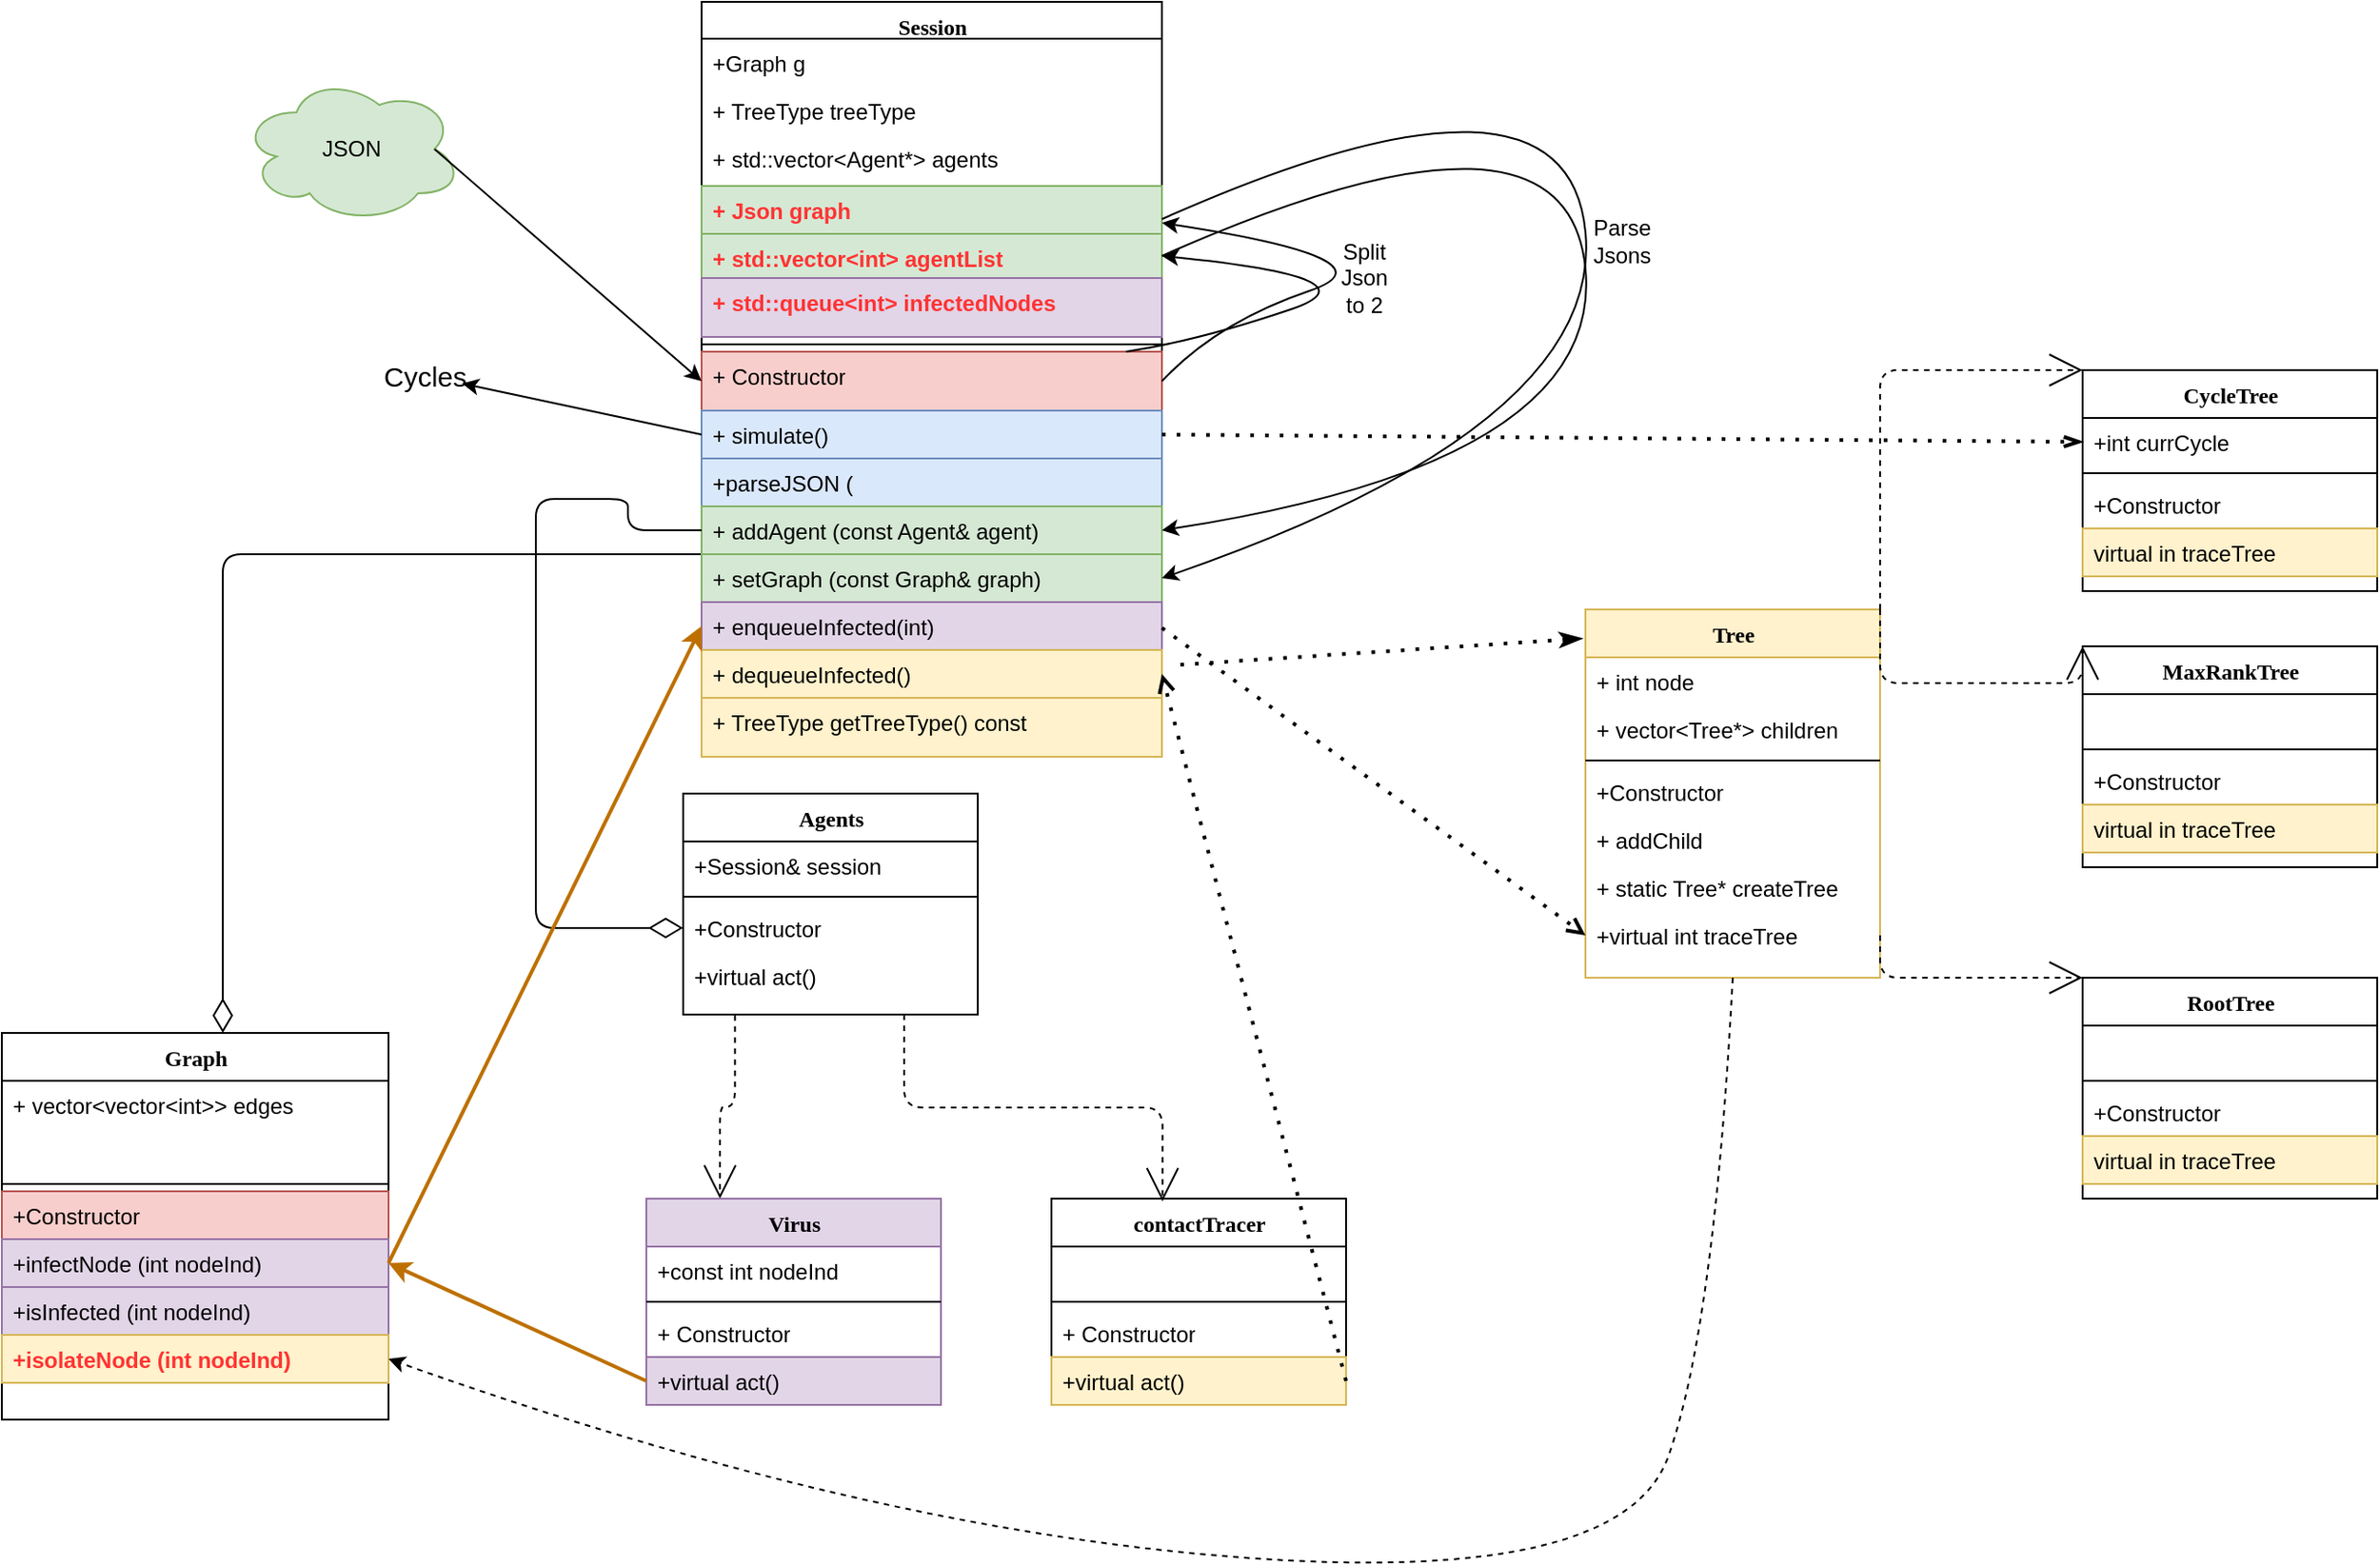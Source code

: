 <mxfile version="13.8.8" type="github">
  <diagram name="Page-1" id="9f46799a-70d6-7492-0946-bef42562c5a5">
    <mxGraphModel dx="920" dy="1364" grid="1" gridSize="10" guides="1" tooltips="1" connect="1" arrows="1" fold="1" page="1" pageScale="1" pageWidth="1100" pageHeight="850" background="#ffffff" math="0" shadow="0">
      <root>
        <mxCell id="0" />
        <mxCell id="1" parent="0" />
        <mxCell id="78961159f06e98e8-124" style="edgeStyle=orthogonalEdgeStyle;html=1;labelBackgroundColor=none;startFill=0;startSize=8;endArrow=diamondThin;endFill=0;endSize=16;fontFamily=Verdana;fontSize=12;" parent="1" source="78961159f06e98e8-17" target="78961159f06e98e8-69" edge="1">
          <mxGeometry relative="1" as="geometry">
            <Array as="points">
              <mxPoint x="140" y="240" />
            </Array>
          </mxGeometry>
        </mxCell>
        <mxCell id="78961159f06e98e8-17" value="Session" style="swimlane;html=1;fontStyle=1;align=center;verticalAlign=top;childLayout=stackLayout;horizontal=1;startSize=20;horizontalStack=0;resizeParent=1;resizeLast=0;collapsible=1;marginBottom=0;swimlaneFillColor=#ffffff;rounded=0;shadow=0;comic=0;labelBackgroundColor=none;strokeWidth=1;fillColor=none;fontFamily=Verdana;fontSize=12" parent="1" vertex="1">
          <mxGeometry x="400" y="-60" width="250" height="410" as="geometry" />
        </mxCell>
        <mxCell id="78961159f06e98e8-21" value="+Graph g" style="text;html=1;strokeColor=none;fillColor=none;align=left;verticalAlign=top;spacingLeft=4;spacingRight=4;whiteSpace=wrap;overflow=hidden;rotatable=0;points=[[0,0.5],[1,0.5]];portConstraint=eastwest;" parent="78961159f06e98e8-17" vertex="1">
          <mxGeometry y="20" width="250" height="26" as="geometry" />
        </mxCell>
        <mxCell id="78961159f06e98e8-23" value="+ TreeType treeType" style="text;html=1;strokeColor=none;fillColor=none;align=left;verticalAlign=top;spacingLeft=4;spacingRight=4;whiteSpace=wrap;overflow=hidden;rotatable=0;points=[[0,0.5],[1,0.5]];portConstraint=eastwest;" parent="78961159f06e98e8-17" vertex="1">
          <mxGeometry y="46" width="250" height="26" as="geometry" />
        </mxCell>
        <mxCell id="78961159f06e98e8-25" value="+ std::vector&amp;lt;Agent*&amp;gt; agents" style="text;html=1;strokeColor=none;fillColor=none;align=left;verticalAlign=top;spacingLeft=4;spacingRight=4;whiteSpace=wrap;overflow=hidden;rotatable=0;points=[[0,0.5],[1,0.5]];portConstraint=eastwest;" parent="78961159f06e98e8-17" vertex="1">
          <mxGeometry y="72" width="250" height="28" as="geometry" />
        </mxCell>
        <mxCell id="TVnjsRauS0rYrFXUHcxL-8" value="+ Json graph" style="text;html=1;strokeColor=#82b366;fillColor=#d5e8d4;align=left;verticalAlign=top;spacingLeft=4;spacingRight=4;whiteSpace=wrap;overflow=hidden;rotatable=0;points=[[0,0.5],[1,0.5]];portConstraint=eastwest;fontColor=#FF3333;fontStyle=1" vertex="1" parent="78961159f06e98e8-17">
          <mxGeometry y="100" width="250" height="26" as="geometry" />
        </mxCell>
        <mxCell id="TVnjsRauS0rYrFXUHcxL-7" value="+ std::vector&amp;lt;int&amp;gt; agentList" style="text;html=1;strokeColor=#82b366;fillColor=#d5e8d4;align=left;verticalAlign=top;spacingLeft=4;spacingRight=4;whiteSpace=wrap;overflow=hidden;rotatable=0;points=[[0,0.5],[1,0.5]];portConstraint=eastwest;fontColor=#FF3333;fontStyle=1" vertex="1" parent="78961159f06e98e8-17">
          <mxGeometry y="126" width="250" height="24" as="geometry" />
        </mxCell>
        <mxCell id="TVnjsRauS0rYrFXUHcxL-58" value="+ std::queue&amp;lt;int&amp;gt; infectedNodes" style="text;html=1;strokeColor=#9673a6;fillColor=#e1d5e7;align=left;verticalAlign=top;spacingLeft=4;spacingRight=4;whiteSpace=wrap;overflow=hidden;rotatable=0;points=[[0,0.5],[1,0.5]];portConstraint=eastwest;fontStyle=1;fontColor=#FF3333;" vertex="1" parent="78961159f06e98e8-17">
          <mxGeometry y="150" width="250" height="32" as="geometry" />
        </mxCell>
        <mxCell id="78961159f06e98e8-19" value="" style="line;html=1;strokeWidth=1;fillColor=none;align=left;verticalAlign=middle;spacingTop=-1;spacingLeft=3;spacingRight=3;rotatable=0;labelPosition=right;points=[];portConstraint=eastwest;" parent="78961159f06e98e8-17" vertex="1">
          <mxGeometry y="182" width="250" height="8" as="geometry" />
        </mxCell>
        <mxCell id="TVnjsRauS0rYrFXUHcxL-9" value="+ Constructor" style="text;html=1;strokeColor=#b85450;fillColor=#f8cecc;align=left;verticalAlign=top;spacingLeft=4;spacingRight=4;whiteSpace=wrap;overflow=hidden;rotatable=0;points=[[0,0.5],[1,0.5]];portConstraint=eastwest;" vertex="1" parent="78961159f06e98e8-17">
          <mxGeometry y="190" width="250" height="32" as="geometry" />
        </mxCell>
        <mxCell id="78961159f06e98e8-20" value="+ simulate()" style="text;html=1;strokeColor=#6c8ebf;fillColor=#dae8fc;align=left;verticalAlign=top;spacingLeft=4;spacingRight=4;whiteSpace=wrap;overflow=hidden;rotatable=0;points=[[0,0.5],[1,0.5]];portConstraint=eastwest;" parent="78961159f06e98e8-17" vertex="1">
          <mxGeometry y="222" width="250" height="26" as="geometry" />
        </mxCell>
        <mxCell id="TVnjsRauS0rYrFXUHcxL-97" value="+parseJSON (" style="text;html=1;strokeColor=#6c8ebf;fillColor=#dae8fc;align=left;verticalAlign=top;spacingLeft=4;spacingRight=4;whiteSpace=wrap;overflow=hidden;rotatable=0;points=[[0,0.5],[1,0.5]];portConstraint=eastwest;" vertex="1" parent="78961159f06e98e8-17">
          <mxGeometry y="248" width="250" height="26" as="geometry" />
        </mxCell>
        <mxCell id="78961159f06e98e8-27" value="+ addAgent (const Agent&amp;amp; agent)" style="text;html=1;strokeColor=#82b366;fillColor=#d5e8d4;align=left;verticalAlign=top;spacingLeft=4;spacingRight=4;whiteSpace=wrap;overflow=hidden;rotatable=0;points=[[0,0.5],[1,0.5]];portConstraint=eastwest;" parent="78961159f06e98e8-17" vertex="1">
          <mxGeometry y="274" width="250" height="26" as="geometry" />
        </mxCell>
        <mxCell id="TVnjsRauS0rYrFXUHcxL-11" value="+ setGraph (const Graph&amp;amp; graph)" style="text;html=1;strokeColor=#82b366;fillColor=#d5e8d4;align=left;verticalAlign=top;spacingLeft=4;spacingRight=4;whiteSpace=wrap;overflow=hidden;rotatable=0;points=[[0,0.5],[1,0.5]];portConstraint=eastwest;" vertex="1" parent="78961159f06e98e8-17">
          <mxGeometry y="300" width="250" height="26" as="geometry" />
        </mxCell>
        <mxCell id="TVnjsRauS0rYrFXUHcxL-3" value="+ enqueueInfected(int)" style="text;html=1;strokeColor=#9673a6;fillColor=#e1d5e7;align=left;verticalAlign=top;spacingLeft=4;spacingRight=4;whiteSpace=wrap;overflow=hidden;rotatable=0;points=[[0,0.5],[1,0.5]];portConstraint=eastwest;" vertex="1" parent="78961159f06e98e8-17">
          <mxGeometry y="326" width="250" height="26" as="geometry" />
        </mxCell>
        <mxCell id="TVnjsRauS0rYrFXUHcxL-4" value="+ dequeueInfected()" style="text;html=1;align=left;verticalAlign=top;spacingLeft=4;spacingRight=4;whiteSpace=wrap;overflow=hidden;rotatable=0;points=[[0,0.5],[1,0.5]];portConstraint=eastwest;fillColor=#fff2cc;strokeColor=#d6b656;" vertex="1" parent="78961159f06e98e8-17">
          <mxGeometry y="352" width="250" height="26" as="geometry" />
        </mxCell>
        <mxCell id="TVnjsRauS0rYrFXUHcxL-5" value="+ TreeType getTreeType() const" style="text;html=1;strokeColor=#d6b656;fillColor=#fff2cc;align=left;verticalAlign=top;spacingLeft=4;spacingRight=4;whiteSpace=wrap;overflow=hidden;rotatable=0;points=[[0,0.5],[1,0.5]];portConstraint=eastwest;" vertex="1" parent="78961159f06e98e8-17">
          <mxGeometry y="378" width="250" height="32" as="geometry" />
        </mxCell>
        <mxCell id="TVnjsRauS0rYrFXUHcxL-10" value="" style="curved=1;endArrow=classic;html=1;exitX=1;exitY=0.5;exitDx=0;exitDy=0;entryX=1;entryY=0.769;entryDx=0;entryDy=0;entryPerimeter=0;" edge="1" parent="78961159f06e98e8-17" source="TVnjsRauS0rYrFXUHcxL-9" target="TVnjsRauS0rYrFXUHcxL-8">
          <mxGeometry width="50" height="50" relative="1" as="geometry">
            <mxPoint x="190" y="280" as="sourcePoint" />
            <mxPoint x="240" y="230" as="targetPoint" />
            <Array as="points">
              <mxPoint x="280" y="174" />
              <mxPoint x="380" y="140" />
            </Array>
          </mxGeometry>
        </mxCell>
        <mxCell id="TVnjsRauS0rYrFXUHcxL-12" value="" style="curved=1;endArrow=classic;html=1;entryX=1;entryY=0.5;entryDx=0;entryDy=0;" edge="1" parent="78961159f06e98e8-17" source="TVnjsRauS0rYrFXUHcxL-9" target="TVnjsRauS0rYrFXUHcxL-7">
          <mxGeometry width="50" height="50" relative="1" as="geometry">
            <mxPoint x="260" y="184" as="sourcePoint" />
            <mxPoint x="240" y="123.0" as="targetPoint" />
            <Array as="points">
              <mxPoint x="270" y="184" />
              <mxPoint x="370" y="150" />
            </Array>
          </mxGeometry>
        </mxCell>
        <mxCell id="TVnjsRauS0rYrFXUHcxL-21" value="" style="curved=1;endArrow=classic;html=1;exitX=1;exitY=0.5;exitDx=0;exitDy=0;entryX=1;entryY=0.5;entryDx=0;entryDy=0;" edge="1" parent="78961159f06e98e8-17" source="TVnjsRauS0rYrFXUHcxL-7" target="78961159f06e98e8-27">
          <mxGeometry width="50" height="50" relative="1" as="geometry">
            <mxPoint x="100" y="320" as="sourcePoint" />
            <mxPoint x="640" y="260" as="targetPoint" />
            <Array as="points">
              <mxPoint x="470" y="40" />
              <mxPoint x="490" y="250" />
            </Array>
          </mxGeometry>
        </mxCell>
        <mxCell id="78961159f06e98e8-129" style="edgeStyle=elbowEdgeStyle;html=1;labelBackgroundColor=none;startFill=0;startSize=8;endArrow=open;endFill=0;endSize=16;fontFamily=Verdana;fontSize=12;elbow=vertical;dashed=1;exitX=0.176;exitY=1.321;exitDx=0;exitDy=0;exitPerimeter=0;entryX=0.25;entryY=0;entryDx=0;entryDy=0;" parent="1" source="78961159f06e98e8-91" target="78961159f06e98e8-95" edge="1">
          <mxGeometry relative="1" as="geometry" />
        </mxCell>
        <mxCell id="78961159f06e98e8-56" value="Tree" style="swimlane;html=1;fontStyle=1;align=center;verticalAlign=top;childLayout=stackLayout;horizontal=1;startSize=26;horizontalStack=0;resizeParent=1;resizeLast=0;collapsible=1;marginBottom=0;swimlaneFillColor=#ffffff;rounded=0;shadow=0;comic=0;labelBackgroundColor=none;strokeWidth=1;fillColor=#fff2cc;fontFamily=Verdana;fontSize=12;strokeColor=#d6b656;" parent="1" vertex="1">
          <mxGeometry x="880" y="270" width="160" height="200" as="geometry" />
        </mxCell>
        <mxCell id="78961159f06e98e8-57" value="+ int node" style="text;html=1;strokeColor=none;fillColor=none;align=left;verticalAlign=top;spacingLeft=4;spacingRight=4;whiteSpace=wrap;overflow=hidden;rotatable=0;points=[[0,0.5],[1,0.5]];portConstraint=eastwest;" parent="78961159f06e98e8-56" vertex="1">
          <mxGeometry y="26" width="160" height="26" as="geometry" />
        </mxCell>
        <mxCell id="78961159f06e98e8-63" value="+ vector&amp;lt;Tree*&amp;gt; children" style="text;html=1;strokeColor=none;fillColor=none;align=left;verticalAlign=top;spacingLeft=4;spacingRight=4;whiteSpace=wrap;overflow=hidden;rotatable=0;points=[[0,0.5],[1,0.5]];portConstraint=eastwest;" parent="78961159f06e98e8-56" vertex="1">
          <mxGeometry y="52" width="160" height="26" as="geometry" />
        </mxCell>
        <mxCell id="78961159f06e98e8-64" value="" style="line;html=1;strokeWidth=1;fillColor=none;align=left;verticalAlign=middle;spacingTop=-1;spacingLeft=3;spacingRight=3;rotatable=0;labelPosition=right;points=[];portConstraint=eastwest;" parent="78961159f06e98e8-56" vertex="1">
          <mxGeometry y="78" width="160" height="8" as="geometry" />
        </mxCell>
        <mxCell id="78961159f06e98e8-65" value="+Constructor" style="text;html=1;strokeColor=none;fillColor=none;align=left;verticalAlign=top;spacingLeft=4;spacingRight=4;whiteSpace=wrap;overflow=hidden;rotatable=0;points=[[0,0.5],[1,0.5]];portConstraint=eastwest;" parent="78961159f06e98e8-56" vertex="1">
          <mxGeometry y="86" width="160" height="26" as="geometry" />
        </mxCell>
        <mxCell id="78961159f06e98e8-66" value="+ addChild" style="text;html=1;strokeColor=none;fillColor=none;align=left;verticalAlign=top;spacingLeft=4;spacingRight=4;whiteSpace=wrap;overflow=hidden;rotatable=0;points=[[0,0.5],[1,0.5]];portConstraint=eastwest;" parent="78961159f06e98e8-56" vertex="1">
          <mxGeometry y="112" width="160" height="26" as="geometry" />
        </mxCell>
        <mxCell id="78961159f06e98e8-68" value="+ static Tree* createTree" style="text;html=1;strokeColor=none;fillColor=none;align=left;verticalAlign=top;spacingLeft=4;spacingRight=4;whiteSpace=wrap;overflow=hidden;rotatable=0;points=[[0,0.5],[1,0.5]];portConstraint=eastwest;" parent="78961159f06e98e8-56" vertex="1">
          <mxGeometry y="138" width="160" height="26" as="geometry" />
        </mxCell>
        <mxCell id="TVnjsRauS0rYrFXUHcxL-59" value="+virtual int traceTree" style="text;html=1;strokeColor=none;fillColor=none;align=left;verticalAlign=top;spacingLeft=4;spacingRight=4;whiteSpace=wrap;overflow=hidden;rotatable=0;points=[[0,0.5],[1,0.5]];portConstraint=eastwest;" vertex="1" parent="78961159f06e98e8-56">
          <mxGeometry y="164" width="160" height="26" as="geometry" />
        </mxCell>
        <mxCell id="78961159f06e98e8-69" value="Graph" style="swimlane;html=1;fontStyle=1;align=center;verticalAlign=top;childLayout=stackLayout;horizontal=1;startSize=26;horizontalStack=0;resizeParent=1;resizeLast=0;collapsible=1;marginBottom=0;swimlaneFillColor=#ffffff;rounded=0;shadow=0;comic=0;labelBackgroundColor=none;strokeWidth=1;fillColor=none;fontFamily=Verdana;fontSize=12" parent="1" vertex="1">
          <mxGeometry x="20" y="500" width="210" height="210" as="geometry" />
        </mxCell>
        <mxCell id="78961159f06e98e8-70" value="+ vector&amp;lt;vector&amp;lt;int&amp;gt;&amp;gt; edges" style="text;html=1;strokeColor=none;fillColor=none;align=left;verticalAlign=top;spacingLeft=4;spacingRight=4;whiteSpace=wrap;overflow=hidden;rotatable=0;points=[[0,0.5],[1,0.5]];portConstraint=eastwest;" parent="78961159f06e98e8-69" vertex="1">
          <mxGeometry y="26" width="210" height="26" as="geometry" />
        </mxCell>
        <mxCell id="TVnjsRauS0rYrFXUHcxL-87" value="&amp;nbsp;" style="text;html=1;strokeColor=none;fillColor=none;align=left;verticalAlign=top;spacingLeft=4;spacingRight=4;whiteSpace=wrap;overflow=hidden;rotatable=0;points=[[0,0.5],[1,0.5]];portConstraint=eastwest;" vertex="1" parent="78961159f06e98e8-69">
          <mxGeometry y="52" width="210" height="26" as="geometry" />
        </mxCell>
        <mxCell id="78961159f06e98e8-77" value="" style="line;html=1;strokeWidth=1;fillColor=none;align=left;verticalAlign=middle;spacingTop=-1;spacingLeft=3;spacingRight=3;rotatable=0;labelPosition=right;points=[];portConstraint=eastwest;" parent="78961159f06e98e8-69" vertex="1">
          <mxGeometry y="78" width="210" height="8" as="geometry" />
        </mxCell>
        <mxCell id="78961159f06e98e8-78" value="+Constructor" style="text;html=1;strokeColor=#b85450;fillColor=#f8cecc;align=left;verticalAlign=top;spacingLeft=4;spacingRight=4;whiteSpace=wrap;overflow=hidden;rotatable=0;points=[[0,0.5],[1,0.5]];portConstraint=eastwest;" parent="78961159f06e98e8-69" vertex="1">
          <mxGeometry y="86" width="210" height="26" as="geometry" />
        </mxCell>
        <mxCell id="78961159f06e98e8-79" value="+infectNode (int nodeInd)" style="text;html=1;strokeColor=#9673a6;fillColor=#e1d5e7;align=left;verticalAlign=top;spacingLeft=4;spacingRight=4;whiteSpace=wrap;overflow=hidden;rotatable=0;points=[[0,0.5],[1,0.5]];portConstraint=eastwest;" parent="78961159f06e98e8-69" vertex="1">
          <mxGeometry y="112" width="210" height="26" as="geometry" />
        </mxCell>
        <mxCell id="78961159f06e98e8-80" value="+isInfected (int nodeInd)" style="text;html=1;strokeColor=#9673a6;fillColor=#e1d5e7;align=left;verticalAlign=top;spacingLeft=4;spacingRight=4;whiteSpace=wrap;overflow=hidden;rotatable=0;points=[[0,0.5],[1,0.5]];portConstraint=eastwest;" parent="78961159f06e98e8-69" vertex="1">
          <mxGeometry y="138" width="210" height="26" as="geometry" />
        </mxCell>
        <mxCell id="TVnjsRauS0rYrFXUHcxL-91" value="+isolateNode (int nodeInd)" style="text;html=1;strokeColor=#d6b656;fillColor=#fff2cc;align=left;verticalAlign=top;spacingLeft=4;spacingRight=4;whiteSpace=wrap;overflow=hidden;rotatable=0;points=[[0,0.5],[1,0.5]];portConstraint=eastwest;fontColor=#FF3333;fontStyle=1" vertex="1" parent="78961159f06e98e8-69">
          <mxGeometry y="164" width="210" height="26" as="geometry" />
        </mxCell>
        <mxCell id="78961159f06e98e8-82" value="Agents" style="swimlane;html=1;fontStyle=1;align=center;verticalAlign=top;childLayout=stackLayout;horizontal=1;startSize=26;horizontalStack=0;resizeParent=1;resizeLast=0;collapsible=1;marginBottom=0;swimlaneFillColor=#ffffff;rounded=0;shadow=0;comic=0;labelBackgroundColor=none;strokeWidth=1;fillColor=none;fontFamily=Verdana;fontSize=12" parent="1" vertex="1">
          <mxGeometry x="390" y="370" width="160" height="120" as="geometry" />
        </mxCell>
        <mxCell id="78961159f06e98e8-83" value="+Session&amp;amp; session" style="text;html=1;strokeColor=none;fillColor=none;align=left;verticalAlign=top;spacingLeft=4;spacingRight=4;whiteSpace=wrap;overflow=hidden;rotatable=0;points=[[0,0.5],[1,0.5]];portConstraint=eastwest;" parent="78961159f06e98e8-82" vertex="1">
          <mxGeometry y="26" width="160" height="26" as="geometry" />
        </mxCell>
        <mxCell id="78961159f06e98e8-90" value="" style="line;html=1;strokeWidth=1;fillColor=none;align=left;verticalAlign=middle;spacingTop=-1;spacingLeft=3;spacingRight=3;rotatable=0;labelPosition=right;points=[];portConstraint=eastwest;" parent="78961159f06e98e8-82" vertex="1">
          <mxGeometry y="52" width="160" height="8" as="geometry" />
        </mxCell>
        <mxCell id="78961159f06e98e8-94" value="+Constructor" style="text;html=1;strokeColor=none;fillColor=none;align=left;verticalAlign=top;spacingLeft=4;spacingRight=4;whiteSpace=wrap;overflow=hidden;rotatable=0;points=[[0,0.5],[1,0.5]];portConstraint=eastwest;" parent="78961159f06e98e8-82" vertex="1">
          <mxGeometry y="60" width="160" height="26" as="geometry" />
        </mxCell>
        <mxCell id="78961159f06e98e8-91" value="+virtual act()" style="text;html=1;strokeColor=none;fillColor=none;align=left;verticalAlign=top;spacingLeft=4;spacingRight=4;whiteSpace=wrap;overflow=hidden;rotatable=0;points=[[0,0.5],[1,0.5]];portConstraint=eastwest;" parent="78961159f06e98e8-82" vertex="1">
          <mxGeometry y="86" width="160" height="26" as="geometry" />
        </mxCell>
        <mxCell id="78961159f06e98e8-95" value="Virus" style="swimlane;html=1;fontStyle=1;align=center;verticalAlign=top;childLayout=stackLayout;horizontal=1;startSize=26;horizontalStack=0;resizeParent=1;resizeLast=0;collapsible=1;marginBottom=0;swimlaneFillColor=#ffffff;rounded=0;shadow=0;comic=0;labelBackgroundColor=none;strokeWidth=1;fillColor=#e1d5e7;fontFamily=Verdana;fontSize=12;strokeColor=#9673a6;" parent="1" vertex="1">
          <mxGeometry x="370" y="590" width="160" height="112" as="geometry" />
        </mxCell>
        <mxCell id="78961159f06e98e8-96" value="+const int nodeInd" style="text;html=1;strokeColor=none;fillColor=none;align=left;verticalAlign=top;spacingLeft=4;spacingRight=4;whiteSpace=wrap;overflow=hidden;rotatable=0;points=[[0,0.5],[1,0.5]];portConstraint=eastwest;" parent="78961159f06e98e8-95" vertex="1">
          <mxGeometry y="26" width="160" height="26" as="geometry" />
        </mxCell>
        <mxCell id="78961159f06e98e8-103" value="" style="line;html=1;strokeWidth=1;fillColor=none;align=left;verticalAlign=middle;spacingTop=-1;spacingLeft=3;spacingRight=3;rotatable=0;labelPosition=right;points=[];portConstraint=eastwest;" parent="78961159f06e98e8-95" vertex="1">
          <mxGeometry y="52" width="160" height="8" as="geometry" />
        </mxCell>
        <mxCell id="78961159f06e98e8-104" value="+ Constructor" style="text;html=1;strokeColor=none;fillColor=none;align=left;verticalAlign=top;spacingLeft=4;spacingRight=4;whiteSpace=wrap;overflow=hidden;rotatable=0;points=[[0,0.5],[1,0.5]];portConstraint=eastwest;" parent="78961159f06e98e8-95" vertex="1">
          <mxGeometry y="60" width="160" height="26" as="geometry" />
        </mxCell>
        <mxCell id="TVnjsRauS0rYrFXUHcxL-29" value="+virtual act()" style="text;html=1;strokeColor=#9673a6;fillColor=#e1d5e7;align=left;verticalAlign=top;spacingLeft=4;spacingRight=4;whiteSpace=wrap;overflow=hidden;rotatable=0;points=[[0,0.5],[1,0.5]];portConstraint=eastwest;" vertex="1" parent="78961159f06e98e8-95">
          <mxGeometry y="86" width="160" height="26" as="geometry" />
        </mxCell>
        <mxCell id="78961159f06e98e8-108" value="contactTracer" style="swimlane;html=1;fontStyle=1;align=center;verticalAlign=top;childLayout=stackLayout;horizontal=1;startSize=26;horizontalStack=0;resizeParent=1;resizeLast=0;collapsible=1;marginBottom=0;swimlaneFillColor=#ffffff;rounded=0;shadow=0;comic=0;labelBackgroundColor=none;strokeWidth=1;fillColor=none;fontFamily=Verdana;fontSize=12" parent="1" vertex="1">
          <mxGeometry x="590" y="590" width="160" height="112" as="geometry" />
        </mxCell>
        <mxCell id="78961159f06e98e8-110" value="&amp;nbsp;" style="text;html=1;strokeColor=none;fillColor=none;align=left;verticalAlign=top;spacingLeft=4;spacingRight=4;whiteSpace=wrap;overflow=hidden;rotatable=0;points=[[0,0.5],[1,0.5]];portConstraint=eastwest;" parent="78961159f06e98e8-108" vertex="1">
          <mxGeometry y="26" width="160" height="26" as="geometry" />
        </mxCell>
        <mxCell id="78961159f06e98e8-116" value="" style="line;html=1;strokeWidth=1;fillColor=none;align=left;verticalAlign=middle;spacingTop=-1;spacingLeft=3;spacingRight=3;rotatable=0;labelPosition=right;points=[];portConstraint=eastwest;" parent="78961159f06e98e8-108" vertex="1">
          <mxGeometry y="52" width="160" height="8" as="geometry" />
        </mxCell>
        <mxCell id="TVnjsRauS0rYrFXUHcxL-30" value="+ Constructor" style="text;html=1;strokeColor=none;fillColor=none;align=left;verticalAlign=top;spacingLeft=4;spacingRight=4;whiteSpace=wrap;overflow=hidden;rotatable=0;points=[[0,0.5],[1,0.5]];portConstraint=eastwest;" vertex="1" parent="78961159f06e98e8-108">
          <mxGeometry y="60" width="160" height="26" as="geometry" />
        </mxCell>
        <mxCell id="TVnjsRauS0rYrFXUHcxL-31" value="+virtual act()" style="text;html=1;strokeColor=#d6b656;fillColor=#fff2cc;align=left;verticalAlign=top;spacingLeft=4;spacingRight=4;whiteSpace=wrap;overflow=hidden;rotatable=0;points=[[0,0.5],[1,0.5]];portConstraint=eastwest;" vertex="1" parent="78961159f06e98e8-108">
          <mxGeometry y="86" width="160" height="26" as="geometry" />
        </mxCell>
        <mxCell id="TVnjsRauS0rYrFXUHcxL-1" value="JSON" style="ellipse;shape=cloud;whiteSpace=wrap;html=1;fillColor=#d5e8d4;strokeColor=#82b366;" vertex="1" parent="1">
          <mxGeometry x="150" y="-20" width="120" height="80" as="geometry" />
        </mxCell>
        <mxCell id="TVnjsRauS0rYrFXUHcxL-6" value="" style="endArrow=classic;html=1;entryX=0;entryY=0.5;entryDx=0;entryDy=0;exitX=0.875;exitY=0.5;exitDx=0;exitDy=0;exitPerimeter=0;" edge="1" parent="1" source="TVnjsRauS0rYrFXUHcxL-1" target="TVnjsRauS0rYrFXUHcxL-9">
          <mxGeometry width="50" height="50" relative="1" as="geometry">
            <mxPoint x="580" y="320" as="sourcePoint" />
            <mxPoint x="630" y="270" as="targetPoint" />
          </mxGeometry>
        </mxCell>
        <mxCell id="TVnjsRauS0rYrFXUHcxL-22" value="" style="curved=1;endArrow=classic;html=1;exitX=1;exitY=0.5;exitDx=0;exitDy=0;entryX=1;entryY=0.5;entryDx=0;entryDy=0;" edge="1" parent="1" target="TVnjsRauS0rYrFXUHcxL-11">
          <mxGeometry width="50" height="50" relative="1" as="geometry">
            <mxPoint x="650" y="58" as="sourcePoint" />
            <mxPoint x="650" y="149.0" as="targetPoint" />
            <Array as="points">
              <mxPoint x="870" y="-40" />
              <mxPoint x="890" y="170" />
            </Array>
          </mxGeometry>
        </mxCell>
        <mxCell id="TVnjsRauS0rYrFXUHcxL-26" value="Split Json to 2" style="text;html=1;strokeColor=none;fillColor=none;align=center;verticalAlign=middle;whiteSpace=wrap;rounded=0;" vertex="1" parent="1">
          <mxGeometry x="740" y="80" width="40" height="20" as="geometry" />
        </mxCell>
        <mxCell id="TVnjsRauS0rYrFXUHcxL-27" value="Parse Jsons" style="text;html=1;strokeColor=none;fillColor=none;align=center;verticalAlign=middle;whiteSpace=wrap;rounded=0;" vertex="1" parent="1">
          <mxGeometry x="880" y="60" width="40" height="20" as="geometry" />
        </mxCell>
        <mxCell id="TVnjsRauS0rYrFXUHcxL-28" style="edgeStyle=orthogonalEdgeStyle;html=1;labelBackgroundColor=none;startFill=0;startSize=8;endArrow=diamondThin;endFill=0;endSize=16;fontFamily=Verdana;fontSize=12;exitX=0;exitY=0.5;exitDx=0;exitDy=0;" edge="1" parent="1" source="78961159f06e98e8-27" target="78961159f06e98e8-94">
          <mxGeometry relative="1" as="geometry">
            <Array as="points">
              <mxPoint x="360" y="210" />
              <mxPoint x="310" y="210" />
              <mxPoint x="310" y="443" />
            </Array>
            <mxPoint x="330" y="230" as="sourcePoint" />
            <mxPoint x="180" y="340" as="targetPoint" />
          </mxGeometry>
        </mxCell>
        <mxCell id="TVnjsRauS0rYrFXUHcxL-51" value="" style="endArrow=classic;html=1;exitX=0;exitY=0.5;exitDx=0;exitDy=0;" edge="1" parent="1" source="78961159f06e98e8-20" target="TVnjsRauS0rYrFXUHcxL-52">
          <mxGeometry width="50" height="50" relative="1" as="geometry">
            <mxPoint x="630" y="260" as="sourcePoint" />
            <mxPoint x="260" y="143" as="targetPoint" />
          </mxGeometry>
        </mxCell>
        <mxCell id="TVnjsRauS0rYrFXUHcxL-52" value="&lt;font style=&quot;font-size: 15px&quot;&gt;Cycles&lt;/font&gt;" style="text;html=1;strokeColor=none;fillColor=none;align=center;verticalAlign=middle;whiteSpace=wrap;rounded=0;" vertex="1" parent="1">
          <mxGeometry x="230" y="133" width="40" height="20" as="geometry" />
        </mxCell>
        <mxCell id="TVnjsRauS0rYrFXUHcxL-60" value="CycleTree" style="swimlane;html=1;fontStyle=1;align=center;verticalAlign=top;childLayout=stackLayout;horizontal=1;startSize=26;horizontalStack=0;resizeParent=1;resizeLast=0;collapsible=1;marginBottom=0;swimlaneFillColor=#ffffff;rounded=0;shadow=0;comic=0;labelBackgroundColor=none;strokeWidth=1;fillColor=none;fontFamily=Verdana;fontSize=12" vertex="1" parent="1">
          <mxGeometry x="1150" y="140" width="160" height="120" as="geometry" />
        </mxCell>
        <mxCell id="TVnjsRauS0rYrFXUHcxL-61" value="+int currCycle" style="text;html=1;strokeColor=none;fillColor=none;align=left;verticalAlign=top;spacingLeft=4;spacingRight=4;whiteSpace=wrap;overflow=hidden;rotatable=0;points=[[0,0.5],[1,0.5]];portConstraint=eastwest;" vertex="1" parent="TVnjsRauS0rYrFXUHcxL-60">
          <mxGeometry y="26" width="160" height="26" as="geometry" />
        </mxCell>
        <mxCell id="TVnjsRauS0rYrFXUHcxL-63" value="" style="line;html=1;strokeWidth=1;fillColor=none;align=left;verticalAlign=middle;spacingTop=-1;spacingLeft=3;spacingRight=3;rotatable=0;labelPosition=right;points=[];portConstraint=eastwest;" vertex="1" parent="TVnjsRauS0rYrFXUHcxL-60">
          <mxGeometry y="52" width="160" height="8" as="geometry" />
        </mxCell>
        <mxCell id="TVnjsRauS0rYrFXUHcxL-66" value="+Constructor" style="text;html=1;strokeColor=none;fillColor=none;align=left;verticalAlign=top;spacingLeft=4;spacingRight=4;whiteSpace=wrap;overflow=hidden;rotatable=0;points=[[0,0.5],[1,0.5]];portConstraint=eastwest;" vertex="1" parent="TVnjsRauS0rYrFXUHcxL-60">
          <mxGeometry y="60" width="160" height="26" as="geometry" />
        </mxCell>
        <mxCell id="TVnjsRauS0rYrFXUHcxL-68" value="virtual in traceTree" style="text;html=1;strokeColor=#d6b656;fillColor=#fff2cc;align=left;verticalAlign=top;spacingLeft=4;spacingRight=4;whiteSpace=wrap;overflow=hidden;rotatable=0;points=[[0,0.5],[1,0.5]];portConstraint=eastwest;" vertex="1" parent="TVnjsRauS0rYrFXUHcxL-60">
          <mxGeometry y="86" width="160" height="26" as="geometry" />
        </mxCell>
        <mxCell id="TVnjsRauS0rYrFXUHcxL-69" style="edgeStyle=elbowEdgeStyle;html=1;labelBackgroundColor=none;startFill=0;startSize=8;endArrow=open;endFill=0;endSize=16;fontFamily=Verdana;fontSize=12;elbow=vertical;dashed=1;exitX=0.75;exitY=1;exitDx=0;exitDy=0;entryX=0.377;entryY=0.013;entryDx=0;entryDy=0;entryPerimeter=0;" edge="1" parent="1" source="78961159f06e98e8-82" target="78961159f06e98e8-108">
          <mxGeometry relative="1" as="geometry">
            <mxPoint x="518.16" y="489.996" as="sourcePoint" />
            <mxPoint x="510" y="589.65" as="targetPoint" />
          </mxGeometry>
        </mxCell>
        <mxCell id="TVnjsRauS0rYrFXUHcxL-70" style="edgeStyle=elbowEdgeStyle;html=1;labelBackgroundColor=none;startFill=0;startSize=8;endArrow=open;endFill=0;endSize=16;fontFamily=Verdana;fontSize=12;elbow=vertical;dashed=1;exitX=1;exitY=0;exitDx=0;exitDy=0;entryX=0;entryY=0;entryDx=0;entryDy=0;" edge="1" parent="1" source="78961159f06e98e8-56" target="TVnjsRauS0rYrFXUHcxL-60">
          <mxGeometry relative="1" as="geometry">
            <mxPoint x="1070" y="360" as="sourcePoint" />
            <mxPoint x="1210.32" y="461.456" as="targetPoint" />
            <Array as="points">
              <mxPoint x="1010" y="140" />
            </Array>
          </mxGeometry>
        </mxCell>
        <mxCell id="TVnjsRauS0rYrFXUHcxL-71" value="MaxRankTree" style="swimlane;html=1;fontStyle=1;align=center;verticalAlign=top;childLayout=stackLayout;horizontal=1;startSize=26;horizontalStack=0;resizeParent=1;resizeLast=0;collapsible=1;marginBottom=0;swimlaneFillColor=#ffffff;rounded=0;shadow=0;comic=0;labelBackgroundColor=none;strokeWidth=1;fillColor=none;fontFamily=Verdana;fontSize=12" vertex="1" parent="1">
          <mxGeometry x="1150" y="290" width="160" height="120" as="geometry" />
        </mxCell>
        <mxCell id="TVnjsRauS0rYrFXUHcxL-72" value="&amp;nbsp;" style="text;html=1;strokeColor=none;fillColor=none;align=left;verticalAlign=top;spacingLeft=4;spacingRight=4;whiteSpace=wrap;overflow=hidden;rotatable=0;points=[[0,0.5],[1,0.5]];portConstraint=eastwest;" vertex="1" parent="TVnjsRauS0rYrFXUHcxL-71">
          <mxGeometry y="26" width="160" height="26" as="geometry" />
        </mxCell>
        <mxCell id="TVnjsRauS0rYrFXUHcxL-73" value="" style="line;html=1;strokeWidth=1;fillColor=none;align=left;verticalAlign=middle;spacingTop=-1;spacingLeft=3;spacingRight=3;rotatable=0;labelPosition=right;points=[];portConstraint=eastwest;" vertex="1" parent="TVnjsRauS0rYrFXUHcxL-71">
          <mxGeometry y="52" width="160" height="8" as="geometry" />
        </mxCell>
        <mxCell id="TVnjsRauS0rYrFXUHcxL-74" value="+Constructor" style="text;html=1;strokeColor=none;fillColor=none;align=left;verticalAlign=top;spacingLeft=4;spacingRight=4;whiteSpace=wrap;overflow=hidden;rotatable=0;points=[[0,0.5],[1,0.5]];portConstraint=eastwest;" vertex="1" parent="TVnjsRauS0rYrFXUHcxL-71">
          <mxGeometry y="60" width="160" height="26" as="geometry" />
        </mxCell>
        <mxCell id="TVnjsRauS0rYrFXUHcxL-75" value="virtual in traceTree" style="text;html=1;strokeColor=#d6b656;fillColor=#fff2cc;align=left;verticalAlign=top;spacingLeft=4;spacingRight=4;whiteSpace=wrap;overflow=hidden;rotatable=0;points=[[0,0.5],[1,0.5]];portConstraint=eastwest;" vertex="1" parent="TVnjsRauS0rYrFXUHcxL-71">
          <mxGeometry y="86" width="160" height="26" as="geometry" />
        </mxCell>
        <mxCell id="TVnjsRauS0rYrFXUHcxL-76" value="RootTree" style="swimlane;html=1;fontStyle=1;align=center;verticalAlign=top;childLayout=stackLayout;horizontal=1;startSize=26;horizontalStack=0;resizeParent=1;resizeLast=0;collapsible=1;marginBottom=0;swimlaneFillColor=#ffffff;rounded=0;shadow=0;comic=0;labelBackgroundColor=none;strokeWidth=1;fillColor=none;fontFamily=Verdana;fontSize=12" vertex="1" parent="1">
          <mxGeometry x="1150" y="470" width="160" height="120" as="geometry" />
        </mxCell>
        <mxCell id="TVnjsRauS0rYrFXUHcxL-77" value="&amp;nbsp;" style="text;html=1;strokeColor=none;fillColor=none;align=left;verticalAlign=top;spacingLeft=4;spacingRight=4;whiteSpace=wrap;overflow=hidden;rotatable=0;points=[[0,0.5],[1,0.5]];portConstraint=eastwest;" vertex="1" parent="TVnjsRauS0rYrFXUHcxL-76">
          <mxGeometry y="26" width="160" height="26" as="geometry" />
        </mxCell>
        <mxCell id="TVnjsRauS0rYrFXUHcxL-78" value="" style="line;html=1;strokeWidth=1;fillColor=none;align=left;verticalAlign=middle;spacingTop=-1;spacingLeft=3;spacingRight=3;rotatable=0;labelPosition=right;points=[];portConstraint=eastwest;" vertex="1" parent="TVnjsRauS0rYrFXUHcxL-76">
          <mxGeometry y="52" width="160" height="8" as="geometry" />
        </mxCell>
        <mxCell id="TVnjsRauS0rYrFXUHcxL-79" value="+Constructor" style="text;html=1;strokeColor=none;fillColor=none;align=left;verticalAlign=top;spacingLeft=4;spacingRight=4;whiteSpace=wrap;overflow=hidden;rotatable=0;points=[[0,0.5],[1,0.5]];portConstraint=eastwest;" vertex="1" parent="TVnjsRauS0rYrFXUHcxL-76">
          <mxGeometry y="60" width="160" height="26" as="geometry" />
        </mxCell>
        <mxCell id="TVnjsRauS0rYrFXUHcxL-80" value="virtual in traceTree" style="text;html=1;strokeColor=#d6b656;fillColor=#fff2cc;align=left;verticalAlign=top;spacingLeft=4;spacingRight=4;whiteSpace=wrap;overflow=hidden;rotatable=0;points=[[0,0.5],[1,0.5]];portConstraint=eastwest;" vertex="1" parent="TVnjsRauS0rYrFXUHcxL-76">
          <mxGeometry y="86" width="160" height="26" as="geometry" />
        </mxCell>
        <mxCell id="TVnjsRauS0rYrFXUHcxL-81" style="edgeStyle=elbowEdgeStyle;html=1;labelBackgroundColor=none;startFill=0;startSize=8;endArrow=open;endFill=0;endSize=16;fontFamily=Verdana;fontSize=12;elbow=vertical;dashed=1;exitX=1;exitY=0;exitDx=0;exitDy=0;entryX=0;entryY=0;entryDx=0;entryDy=0;" edge="1" parent="1" source="78961159f06e98e8-56" target="TVnjsRauS0rYrFXUHcxL-71">
          <mxGeometry relative="1" as="geometry">
            <mxPoint x="1040" y="408" as="sourcePoint" />
            <mxPoint x="1150" y="278" as="targetPoint" />
            <Array as="points">
              <mxPoint x="1100" y="310" />
            </Array>
          </mxGeometry>
        </mxCell>
        <mxCell id="TVnjsRauS0rYrFXUHcxL-82" style="edgeStyle=elbowEdgeStyle;html=1;labelBackgroundColor=none;startFill=0;startSize=8;endArrow=open;endFill=0;endSize=16;fontFamily=Verdana;fontSize=12;elbow=vertical;dashed=1;exitX=1;exitY=0.5;exitDx=0;exitDy=0;entryX=0;entryY=0;entryDx=0;entryDy=0;" edge="1" parent="1" source="TVnjsRauS0rYrFXUHcxL-59" target="TVnjsRauS0rYrFXUHcxL-76">
          <mxGeometry relative="1" as="geometry">
            <mxPoint x="1030" y="510" as="sourcePoint" />
            <mxPoint x="1140" y="530" as="targetPoint" />
            <Array as="points">
              <mxPoint x="1100" y="470" />
            </Array>
          </mxGeometry>
        </mxCell>
        <mxCell id="TVnjsRauS0rYrFXUHcxL-83" value="" style="endArrow=openThin;dashed=1;html=1;dashPattern=1 3;strokeWidth=2;exitX=1;exitY=0.5;exitDx=0;exitDy=0;entryX=0;entryY=0.5;entryDx=0;entryDy=0;startArrow=none;startFill=0;endFill=0;" edge="1" parent="1" source="78961159f06e98e8-20" target="TVnjsRauS0rYrFXUHcxL-61">
          <mxGeometry width="50" height="50" relative="1" as="geometry">
            <mxPoint x="800" y="260" as="sourcePoint" />
            <mxPoint x="850" y="210" as="targetPoint" />
          </mxGeometry>
        </mxCell>
        <mxCell id="TVnjsRauS0rYrFXUHcxL-85" value="" style="endArrow=classic;html=1;strokeWidth=2;exitX=0;exitY=0.5;exitDx=0;exitDy=0;entryX=1;entryY=0.5;entryDx=0;entryDy=0;fillColor=#f0a30a;strokeColor=#BD7000;" edge="1" parent="1" source="TVnjsRauS0rYrFXUHcxL-29" target="78961159f06e98e8-79">
          <mxGeometry width="50" height="50" relative="1" as="geometry">
            <mxPoint x="550" y="600" as="sourcePoint" />
            <mxPoint x="600" y="550" as="targetPoint" />
          </mxGeometry>
        </mxCell>
        <mxCell id="TVnjsRauS0rYrFXUHcxL-86" value="" style="endArrow=classic;html=1;strokeWidth=2;exitX=1;exitY=0.5;exitDx=0;exitDy=0;entryX=0;entryY=0.5;entryDx=0;entryDy=0;fillColor=#f0a30a;strokeColor=#BD7000;" edge="1" parent="1" source="78961159f06e98e8-79" target="TVnjsRauS0rYrFXUHcxL-3">
          <mxGeometry width="50" height="50" relative="1" as="geometry">
            <mxPoint x="370" y="460" as="sourcePoint" />
            <mxPoint x="420" y="410" as="targetPoint" />
          </mxGeometry>
        </mxCell>
        <mxCell id="TVnjsRauS0rYrFXUHcxL-90" value="" style="endArrow=classicThin;dashed=1;html=1;dashPattern=1 3;strokeWidth=2;entryX=-0.012;entryY=0.079;entryDx=0;entryDy=0;entryPerimeter=0;endFill=1;" edge="1" parent="1" target="78961159f06e98e8-56">
          <mxGeometry width="50" height="50" relative="1" as="geometry">
            <mxPoint x="660" y="300" as="sourcePoint" />
            <mxPoint x="710" y="250" as="targetPoint" />
          </mxGeometry>
        </mxCell>
        <mxCell id="TVnjsRauS0rYrFXUHcxL-92" value="" style="endArrow=open;dashed=1;html=1;dashPattern=1 3;strokeWidth=2;exitX=1;exitY=0.5;exitDx=0;exitDy=0;entryX=1;entryY=0.5;entryDx=0;entryDy=0;endFill=0;" edge="1" parent="1" source="TVnjsRauS0rYrFXUHcxL-31" target="TVnjsRauS0rYrFXUHcxL-4">
          <mxGeometry width="50" height="50" relative="1" as="geometry">
            <mxPoint x="660" y="470" as="sourcePoint" />
            <mxPoint x="890" y="650" as="targetPoint" />
          </mxGeometry>
        </mxCell>
        <mxCell id="TVnjsRauS0rYrFXUHcxL-93" value="" style="endArrow=open;dashed=1;html=1;dashPattern=1 3;strokeWidth=2;entryX=0;entryY=0.5;entryDx=0;entryDy=0;endFill=0;" edge="1" parent="1" target="TVnjsRauS0rYrFXUHcxL-59">
          <mxGeometry width="50" height="50" relative="1" as="geometry">
            <mxPoint x="650" y="280" as="sourcePoint" />
            <mxPoint x="860" y="183" as="targetPoint" />
          </mxGeometry>
        </mxCell>
        <mxCell id="TVnjsRauS0rYrFXUHcxL-95" value="" style="curved=1;endArrow=classic;html=1;strokeWidth=1;exitX=0.5;exitY=1;exitDx=0;exitDy=0;entryX=1;entryY=0.5;entryDx=0;entryDy=0;dashed=1;" edge="1" parent="1" source="78961159f06e98e8-56" target="TVnjsRauS0rYrFXUHcxL-91">
          <mxGeometry width="50" height="50" relative="1" as="geometry">
            <mxPoint x="660" y="470" as="sourcePoint" />
            <mxPoint x="710" y="420" as="targetPoint" />
            <Array as="points">
              <mxPoint x="950" y="660" />
              <mxPoint x="900" y="800" />
              <mxPoint x="490" y="770" />
            </Array>
          </mxGeometry>
        </mxCell>
      </root>
    </mxGraphModel>
  </diagram>
</mxfile>
